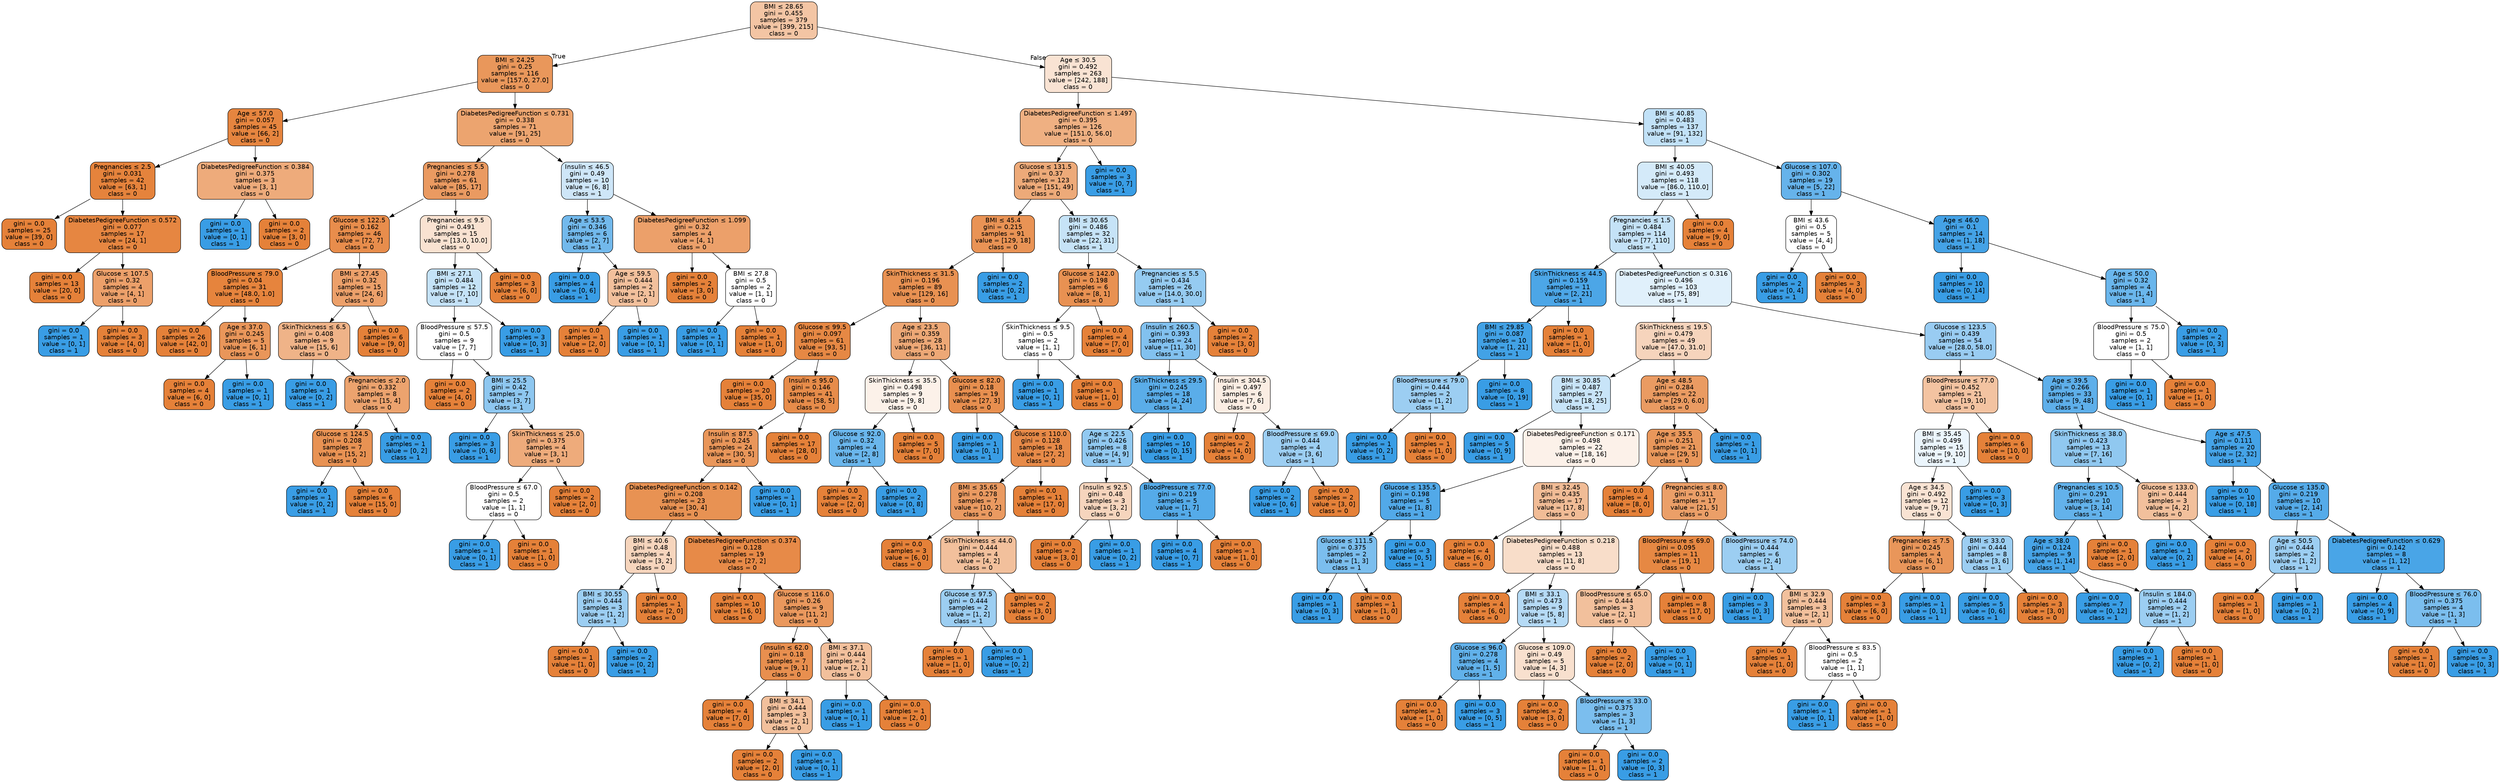 digraph Tree {
node [shape=box, style="filled, rounded", color="black", fontname="helvetica"] ;
edge [fontname="helvetica"] ;
0 [label=<BMI &le; 28.65<br/>gini = 0.455<br/>samples = 379<br/>value = [399, 215]<br/>class = 0>, fillcolor="#f3c5a4"] ;
1 [label=<BMI &le; 24.25<br/>gini = 0.25<br/>samples = 116<br/>value = [157.0, 27.0]<br/>class = 0>, fillcolor="#e9975b"] ;
0 -> 1 [labeldistance=2.5, labelangle=45, headlabel="True"] ;
2 [label=<Age &le; 57.0<br/>gini = 0.057<br/>samples = 45<br/>value = [66, 2]<br/>class = 0>, fillcolor="#e6853f"] ;
1 -> 2 ;
3 [label=<Pregnancies &le; 2.5<br/>gini = 0.031<br/>samples = 42<br/>value = [63, 1]<br/>class = 0>, fillcolor="#e5833c"] ;
2 -> 3 ;
4 [label=<gini = 0.0<br/>samples = 25<br/>value = [39, 0]<br/>class = 0>, fillcolor="#e58139"] ;
3 -> 4 ;
5 [label=<DiabetesPedigreeFunction &le; 0.572<br/>gini = 0.077<br/>samples = 17<br/>value = [24, 1]<br/>class = 0>, fillcolor="#e68641"] ;
3 -> 5 ;
6 [label=<gini = 0.0<br/>samples = 13<br/>value = [20, 0]<br/>class = 0>, fillcolor="#e58139"] ;
5 -> 6 ;
7 [label=<Glucose &le; 107.5<br/>gini = 0.32<br/>samples = 4<br/>value = [4, 1]<br/>class = 0>, fillcolor="#eca06a"] ;
5 -> 7 ;
8 [label=<gini = 0.0<br/>samples = 1<br/>value = [0, 1]<br/>class = 1>, fillcolor="#399de5"] ;
7 -> 8 ;
9 [label=<gini = 0.0<br/>samples = 3<br/>value = [4, 0]<br/>class = 0>, fillcolor="#e58139"] ;
7 -> 9 ;
10 [label=<DiabetesPedigreeFunction &le; 0.384<br/>gini = 0.375<br/>samples = 3<br/>value = [3, 1]<br/>class = 0>, fillcolor="#eeab7b"] ;
2 -> 10 ;
11 [label=<gini = 0.0<br/>samples = 1<br/>value = [0, 1]<br/>class = 1>, fillcolor="#399de5"] ;
10 -> 11 ;
12 [label=<gini = 0.0<br/>samples = 2<br/>value = [3, 0]<br/>class = 0>, fillcolor="#e58139"] ;
10 -> 12 ;
13 [label=<DiabetesPedigreeFunction &le; 0.731<br/>gini = 0.338<br/>samples = 71<br/>value = [91, 25]<br/>class = 0>, fillcolor="#eca46f"] ;
1 -> 13 ;
14 [label=<Pregnancies &le; 5.5<br/>gini = 0.278<br/>samples = 61<br/>value = [85, 17]<br/>class = 0>, fillcolor="#ea9a61"] ;
13 -> 14 ;
15 [label=<Glucose &le; 122.5<br/>gini = 0.162<br/>samples = 46<br/>value = [72, 7]<br/>class = 0>, fillcolor="#e88d4c"] ;
14 -> 15 ;
16 [label=<BloodPressure &le; 79.0<br/>gini = 0.04<br/>samples = 31<br/>value = [48.0, 1.0]<br/>class = 0>, fillcolor="#e6843d"] ;
15 -> 16 ;
17 [label=<gini = 0.0<br/>samples = 26<br/>value = [42, 0]<br/>class = 0>, fillcolor="#e58139"] ;
16 -> 17 ;
18 [label=<Age &le; 37.0<br/>gini = 0.245<br/>samples = 5<br/>value = [6, 1]<br/>class = 0>, fillcolor="#e9965a"] ;
16 -> 18 ;
19 [label=<gini = 0.0<br/>samples = 4<br/>value = [6, 0]<br/>class = 0>, fillcolor="#e58139"] ;
18 -> 19 ;
20 [label=<gini = 0.0<br/>samples = 1<br/>value = [0, 1]<br/>class = 1>, fillcolor="#399de5"] ;
18 -> 20 ;
21 [label=<BMI &le; 27.45<br/>gini = 0.32<br/>samples = 15<br/>value = [24, 6]<br/>class = 0>, fillcolor="#eca06a"] ;
15 -> 21 ;
22 [label=<SkinThickness &le; 6.5<br/>gini = 0.408<br/>samples = 9<br/>value = [15, 6]<br/>class = 0>, fillcolor="#efb388"] ;
21 -> 22 ;
23 [label=<gini = 0.0<br/>samples = 1<br/>value = [0, 2]<br/>class = 1>, fillcolor="#399de5"] ;
22 -> 23 ;
24 [label=<Pregnancies &le; 2.0<br/>gini = 0.332<br/>samples = 8<br/>value = [15, 4]<br/>class = 0>, fillcolor="#eca36e"] ;
22 -> 24 ;
25 [label=<Glucose &le; 124.5<br/>gini = 0.208<br/>samples = 7<br/>value = [15, 2]<br/>class = 0>, fillcolor="#e89253"] ;
24 -> 25 ;
26 [label=<gini = 0.0<br/>samples = 1<br/>value = [0, 2]<br/>class = 1>, fillcolor="#399de5"] ;
25 -> 26 ;
27 [label=<gini = 0.0<br/>samples = 6<br/>value = [15, 0]<br/>class = 0>, fillcolor="#e58139"] ;
25 -> 27 ;
28 [label=<gini = 0.0<br/>samples = 1<br/>value = [0, 2]<br/>class = 1>, fillcolor="#399de5"] ;
24 -> 28 ;
29 [label=<gini = 0.0<br/>samples = 6<br/>value = [9, 0]<br/>class = 0>, fillcolor="#e58139"] ;
21 -> 29 ;
30 [label=<Pregnancies &le; 9.5<br/>gini = 0.491<br/>samples = 15<br/>value = [13.0, 10.0]<br/>class = 0>, fillcolor="#f9e2d1"] ;
14 -> 30 ;
31 [label=<BMI &le; 27.1<br/>gini = 0.484<br/>samples = 12<br/>value = [7, 10]<br/>class = 1>, fillcolor="#c4e2f7"] ;
30 -> 31 ;
32 [label=<BloodPressure &le; 57.5<br/>gini = 0.5<br/>samples = 9<br/>value = [7, 7]<br/>class = 0>, fillcolor="#ffffff"] ;
31 -> 32 ;
33 [label=<gini = 0.0<br/>samples = 2<br/>value = [4, 0]<br/>class = 0>, fillcolor="#e58139"] ;
32 -> 33 ;
34 [label=<BMI &le; 25.5<br/>gini = 0.42<br/>samples = 7<br/>value = [3, 7]<br/>class = 1>, fillcolor="#8ec7f0"] ;
32 -> 34 ;
35 [label=<gini = 0.0<br/>samples = 3<br/>value = [0, 6]<br/>class = 1>, fillcolor="#399de5"] ;
34 -> 35 ;
36 [label=<SkinThickness &le; 25.0<br/>gini = 0.375<br/>samples = 4<br/>value = [3, 1]<br/>class = 0>, fillcolor="#eeab7b"] ;
34 -> 36 ;
37 [label=<BloodPressure &le; 67.0<br/>gini = 0.5<br/>samples = 2<br/>value = [1, 1]<br/>class = 0>, fillcolor="#ffffff"] ;
36 -> 37 ;
38 [label=<gini = 0.0<br/>samples = 1<br/>value = [0, 1]<br/>class = 1>, fillcolor="#399de5"] ;
37 -> 38 ;
39 [label=<gini = 0.0<br/>samples = 1<br/>value = [1, 0]<br/>class = 0>, fillcolor="#e58139"] ;
37 -> 39 ;
40 [label=<gini = 0.0<br/>samples = 2<br/>value = [2, 0]<br/>class = 0>, fillcolor="#e58139"] ;
36 -> 40 ;
41 [label=<gini = 0.0<br/>samples = 3<br/>value = [0, 3]<br/>class = 1>, fillcolor="#399de5"] ;
31 -> 41 ;
42 [label=<gini = 0.0<br/>samples = 3<br/>value = [6, 0]<br/>class = 0>, fillcolor="#e58139"] ;
30 -> 42 ;
43 [label=<Insulin &le; 46.5<br/>gini = 0.49<br/>samples = 10<br/>value = [6, 8]<br/>class = 1>, fillcolor="#cee6f8"] ;
13 -> 43 ;
44 [label=<Age &le; 53.5<br/>gini = 0.346<br/>samples = 6<br/>value = [2, 7]<br/>class = 1>, fillcolor="#72b9ec"] ;
43 -> 44 ;
45 [label=<gini = 0.0<br/>samples = 4<br/>value = [0, 6]<br/>class = 1>, fillcolor="#399de5"] ;
44 -> 45 ;
46 [label=<Age &le; 59.5<br/>gini = 0.444<br/>samples = 2<br/>value = [2, 1]<br/>class = 0>, fillcolor="#f2c09c"] ;
44 -> 46 ;
47 [label=<gini = 0.0<br/>samples = 1<br/>value = [2, 0]<br/>class = 0>, fillcolor="#e58139"] ;
46 -> 47 ;
48 [label=<gini = 0.0<br/>samples = 1<br/>value = [0, 1]<br/>class = 1>, fillcolor="#399de5"] ;
46 -> 48 ;
49 [label=<DiabetesPedigreeFunction &le; 1.099<br/>gini = 0.32<br/>samples = 4<br/>value = [4, 1]<br/>class = 0>, fillcolor="#eca06a"] ;
43 -> 49 ;
50 [label=<gini = 0.0<br/>samples = 2<br/>value = [3, 0]<br/>class = 0>, fillcolor="#e58139"] ;
49 -> 50 ;
51 [label=<BMI &le; 27.8<br/>gini = 0.5<br/>samples = 2<br/>value = [1, 1]<br/>class = 0>, fillcolor="#ffffff"] ;
49 -> 51 ;
52 [label=<gini = 0.0<br/>samples = 1<br/>value = [0, 1]<br/>class = 1>, fillcolor="#399de5"] ;
51 -> 52 ;
53 [label=<gini = 0.0<br/>samples = 1<br/>value = [1, 0]<br/>class = 0>, fillcolor="#e58139"] ;
51 -> 53 ;
54 [label=<Age &le; 30.5<br/>gini = 0.492<br/>samples = 263<br/>value = [242, 188]<br/>class = 0>, fillcolor="#f9e3d3"] ;
0 -> 54 [labeldistance=2.5, labelangle=-45, headlabel="False"] ;
55 [label=<DiabetesPedigreeFunction &le; 1.497<br/>gini = 0.395<br/>samples = 126<br/>value = [151.0, 56.0]<br/>class = 0>, fillcolor="#efb082"] ;
54 -> 55 ;
56 [label=<Glucose &le; 131.5<br/>gini = 0.37<br/>samples = 123<br/>value = [151, 49]<br/>class = 0>, fillcolor="#edaa79"] ;
55 -> 56 ;
57 [label=<BMI &le; 45.4<br/>gini = 0.215<br/>samples = 91<br/>value = [129, 18]<br/>class = 0>, fillcolor="#e99355"] ;
56 -> 57 ;
58 [label=<SkinThickness &le; 31.5<br/>gini = 0.196<br/>samples = 89<br/>value = [129, 16]<br/>class = 0>, fillcolor="#e89152"] ;
57 -> 58 ;
59 [label=<Glucose &le; 99.5<br/>gini = 0.097<br/>samples = 61<br/>value = [93, 5]<br/>class = 0>, fillcolor="#e68844"] ;
58 -> 59 ;
60 [label=<gini = 0.0<br/>samples = 20<br/>value = [35, 0]<br/>class = 0>, fillcolor="#e58139"] ;
59 -> 60 ;
61 [label=<Insulin &le; 95.0<br/>gini = 0.146<br/>samples = 41<br/>value = [58, 5]<br/>class = 0>, fillcolor="#e78c4a"] ;
59 -> 61 ;
62 [label=<Insulin &le; 87.5<br/>gini = 0.245<br/>samples = 24<br/>value = [30, 5]<br/>class = 0>, fillcolor="#e9965a"] ;
61 -> 62 ;
63 [label=<DiabetesPedigreeFunction &le; 0.142<br/>gini = 0.208<br/>samples = 23<br/>value = [30, 4]<br/>class = 0>, fillcolor="#e89253"] ;
62 -> 63 ;
64 [label=<BMI &le; 40.6<br/>gini = 0.48<br/>samples = 4<br/>value = [3, 2]<br/>class = 0>, fillcolor="#f6d5bd"] ;
63 -> 64 ;
65 [label=<BMI &le; 30.55<br/>gini = 0.444<br/>samples = 3<br/>value = [1, 2]<br/>class = 1>, fillcolor="#9ccef2"] ;
64 -> 65 ;
66 [label=<gini = 0.0<br/>samples = 1<br/>value = [1, 0]<br/>class = 0>, fillcolor="#e58139"] ;
65 -> 66 ;
67 [label=<gini = 0.0<br/>samples = 2<br/>value = [0, 2]<br/>class = 1>, fillcolor="#399de5"] ;
65 -> 67 ;
68 [label=<gini = 0.0<br/>samples = 1<br/>value = [2, 0]<br/>class = 0>, fillcolor="#e58139"] ;
64 -> 68 ;
69 [label=<DiabetesPedigreeFunction &le; 0.374<br/>gini = 0.128<br/>samples = 19<br/>value = [27, 2]<br/>class = 0>, fillcolor="#e78a48"] ;
63 -> 69 ;
70 [label=<gini = 0.0<br/>samples = 10<br/>value = [16, 0]<br/>class = 0>, fillcolor="#e58139"] ;
69 -> 70 ;
71 [label=<Glucose &le; 116.0<br/>gini = 0.26<br/>samples = 9<br/>value = [11, 2]<br/>class = 0>, fillcolor="#ea985d"] ;
69 -> 71 ;
72 [label=<Insulin &le; 62.0<br/>gini = 0.18<br/>samples = 7<br/>value = [9, 1]<br/>class = 0>, fillcolor="#e88f4f"] ;
71 -> 72 ;
73 [label=<gini = 0.0<br/>samples = 4<br/>value = [7, 0]<br/>class = 0>, fillcolor="#e58139"] ;
72 -> 73 ;
74 [label=<BMI &le; 34.1<br/>gini = 0.444<br/>samples = 3<br/>value = [2, 1]<br/>class = 0>, fillcolor="#f2c09c"] ;
72 -> 74 ;
75 [label=<gini = 0.0<br/>samples = 2<br/>value = [2, 0]<br/>class = 0>, fillcolor="#e58139"] ;
74 -> 75 ;
76 [label=<gini = 0.0<br/>samples = 1<br/>value = [0, 1]<br/>class = 1>, fillcolor="#399de5"] ;
74 -> 76 ;
77 [label=<BMI &le; 37.1<br/>gini = 0.444<br/>samples = 2<br/>value = [2, 1]<br/>class = 0>, fillcolor="#f2c09c"] ;
71 -> 77 ;
78 [label=<gini = 0.0<br/>samples = 1<br/>value = [0, 1]<br/>class = 1>, fillcolor="#399de5"] ;
77 -> 78 ;
79 [label=<gini = 0.0<br/>samples = 1<br/>value = [2, 0]<br/>class = 0>, fillcolor="#e58139"] ;
77 -> 79 ;
80 [label=<gini = 0.0<br/>samples = 1<br/>value = [0, 1]<br/>class = 1>, fillcolor="#399de5"] ;
62 -> 80 ;
81 [label=<gini = 0.0<br/>samples = 17<br/>value = [28, 0]<br/>class = 0>, fillcolor="#e58139"] ;
61 -> 81 ;
82 [label=<Age &le; 23.5<br/>gini = 0.359<br/>samples = 28<br/>value = [36, 11]<br/>class = 0>, fillcolor="#eda876"] ;
58 -> 82 ;
83 [label=<SkinThickness &le; 35.5<br/>gini = 0.498<br/>samples = 9<br/>value = [9, 8]<br/>class = 0>, fillcolor="#fcf1e9"] ;
82 -> 83 ;
84 [label=<Glucose &le; 92.0<br/>gini = 0.32<br/>samples = 4<br/>value = [2, 8]<br/>class = 1>, fillcolor="#6ab6ec"] ;
83 -> 84 ;
85 [label=<gini = 0.0<br/>samples = 2<br/>value = [2, 0]<br/>class = 0>, fillcolor="#e58139"] ;
84 -> 85 ;
86 [label=<gini = 0.0<br/>samples = 2<br/>value = [0, 8]<br/>class = 1>, fillcolor="#399de5"] ;
84 -> 86 ;
87 [label=<gini = 0.0<br/>samples = 5<br/>value = [7, 0]<br/>class = 0>, fillcolor="#e58139"] ;
83 -> 87 ;
88 [label=<Glucose &le; 82.0<br/>gini = 0.18<br/>samples = 19<br/>value = [27, 3]<br/>class = 0>, fillcolor="#e88f4f"] ;
82 -> 88 ;
89 [label=<gini = 0.0<br/>samples = 1<br/>value = [0, 1]<br/>class = 1>, fillcolor="#399de5"] ;
88 -> 89 ;
90 [label=<Glucose &le; 110.0<br/>gini = 0.128<br/>samples = 18<br/>value = [27, 2]<br/>class = 0>, fillcolor="#e78a48"] ;
88 -> 90 ;
91 [label=<BMI &le; 35.65<br/>gini = 0.278<br/>samples = 7<br/>value = [10, 2]<br/>class = 0>, fillcolor="#ea9a61"] ;
90 -> 91 ;
92 [label=<gini = 0.0<br/>samples = 3<br/>value = [6, 0]<br/>class = 0>, fillcolor="#e58139"] ;
91 -> 92 ;
93 [label=<SkinThickness &le; 44.0<br/>gini = 0.444<br/>samples = 4<br/>value = [4, 2]<br/>class = 0>, fillcolor="#f2c09c"] ;
91 -> 93 ;
94 [label=<Glucose &le; 97.5<br/>gini = 0.444<br/>samples = 2<br/>value = [1, 2]<br/>class = 1>, fillcolor="#9ccef2"] ;
93 -> 94 ;
95 [label=<gini = 0.0<br/>samples = 1<br/>value = [1, 0]<br/>class = 0>, fillcolor="#e58139"] ;
94 -> 95 ;
96 [label=<gini = 0.0<br/>samples = 1<br/>value = [0, 2]<br/>class = 1>, fillcolor="#399de5"] ;
94 -> 96 ;
97 [label=<gini = 0.0<br/>samples = 2<br/>value = [3, 0]<br/>class = 0>, fillcolor="#e58139"] ;
93 -> 97 ;
98 [label=<gini = 0.0<br/>samples = 11<br/>value = [17, 0]<br/>class = 0>, fillcolor="#e58139"] ;
90 -> 98 ;
99 [label=<gini = 0.0<br/>samples = 2<br/>value = [0, 2]<br/>class = 1>, fillcolor="#399de5"] ;
57 -> 99 ;
100 [label=<BMI &le; 30.65<br/>gini = 0.486<br/>samples = 32<br/>value = [22, 31]<br/>class = 1>, fillcolor="#c6e3f7"] ;
56 -> 100 ;
101 [label=<Glucose &le; 142.0<br/>gini = 0.198<br/>samples = 6<br/>value = [8, 1]<br/>class = 0>, fillcolor="#e89152"] ;
100 -> 101 ;
102 [label=<SkinThickness &le; 9.5<br/>gini = 0.5<br/>samples = 2<br/>value = [1, 1]<br/>class = 0>, fillcolor="#ffffff"] ;
101 -> 102 ;
103 [label=<gini = 0.0<br/>samples = 1<br/>value = [0, 1]<br/>class = 1>, fillcolor="#399de5"] ;
102 -> 103 ;
104 [label=<gini = 0.0<br/>samples = 1<br/>value = [1, 0]<br/>class = 0>, fillcolor="#e58139"] ;
102 -> 104 ;
105 [label=<gini = 0.0<br/>samples = 4<br/>value = [7, 0]<br/>class = 0>, fillcolor="#e58139"] ;
101 -> 105 ;
106 [label=<Pregnancies &le; 5.5<br/>gini = 0.434<br/>samples = 26<br/>value = [14.0, 30.0]<br/>class = 1>, fillcolor="#95cbf1"] ;
100 -> 106 ;
107 [label=<Insulin &le; 260.5<br/>gini = 0.393<br/>samples = 24<br/>value = [11, 30]<br/>class = 1>, fillcolor="#82c1ef"] ;
106 -> 107 ;
108 [label=<SkinThickness &le; 29.5<br/>gini = 0.245<br/>samples = 18<br/>value = [4, 24]<br/>class = 1>, fillcolor="#5aade9"] ;
107 -> 108 ;
109 [label=<Age &le; 22.5<br/>gini = 0.426<br/>samples = 8<br/>value = [4, 9]<br/>class = 1>, fillcolor="#91c9f1"] ;
108 -> 109 ;
110 [label=<Insulin &le; 92.5<br/>gini = 0.48<br/>samples = 3<br/>value = [3, 2]<br/>class = 0>, fillcolor="#f6d5bd"] ;
109 -> 110 ;
111 [label=<gini = 0.0<br/>samples = 2<br/>value = [3, 0]<br/>class = 0>, fillcolor="#e58139"] ;
110 -> 111 ;
112 [label=<gini = 0.0<br/>samples = 1<br/>value = [0, 2]<br/>class = 1>, fillcolor="#399de5"] ;
110 -> 112 ;
113 [label=<BloodPressure &le; 77.0<br/>gini = 0.219<br/>samples = 5<br/>value = [1, 7]<br/>class = 1>, fillcolor="#55abe9"] ;
109 -> 113 ;
114 [label=<gini = 0.0<br/>samples = 4<br/>value = [0, 7]<br/>class = 1>, fillcolor="#399de5"] ;
113 -> 114 ;
115 [label=<gini = 0.0<br/>samples = 1<br/>value = [1, 0]<br/>class = 0>, fillcolor="#e58139"] ;
113 -> 115 ;
116 [label=<gini = 0.0<br/>samples = 10<br/>value = [0, 15]<br/>class = 1>, fillcolor="#399de5"] ;
108 -> 116 ;
117 [label=<Insulin &le; 304.5<br/>gini = 0.497<br/>samples = 6<br/>value = [7, 6]<br/>class = 0>, fillcolor="#fbede3"] ;
107 -> 117 ;
118 [label=<gini = 0.0<br/>samples = 2<br/>value = [4, 0]<br/>class = 0>, fillcolor="#e58139"] ;
117 -> 118 ;
119 [label=<BloodPressure &le; 69.0<br/>gini = 0.444<br/>samples = 4<br/>value = [3, 6]<br/>class = 1>, fillcolor="#9ccef2"] ;
117 -> 119 ;
120 [label=<gini = 0.0<br/>samples = 2<br/>value = [0, 6]<br/>class = 1>, fillcolor="#399de5"] ;
119 -> 120 ;
121 [label=<gini = 0.0<br/>samples = 2<br/>value = [3, 0]<br/>class = 0>, fillcolor="#e58139"] ;
119 -> 121 ;
122 [label=<gini = 0.0<br/>samples = 2<br/>value = [3, 0]<br/>class = 0>, fillcolor="#e58139"] ;
106 -> 122 ;
123 [label=<gini = 0.0<br/>samples = 3<br/>value = [0, 7]<br/>class = 1>, fillcolor="#399de5"] ;
55 -> 123 ;
124 [label=<BMI &le; 40.85<br/>gini = 0.483<br/>samples = 137<br/>value = [91, 132]<br/>class = 1>, fillcolor="#c1e1f7"] ;
54 -> 124 ;
125 [label=<BMI &le; 40.05<br/>gini = 0.493<br/>samples = 118<br/>value = [86.0, 110.0]<br/>class = 1>, fillcolor="#d4eaf9"] ;
124 -> 125 ;
126 [label=<Pregnancies &le; 1.5<br/>gini = 0.484<br/>samples = 114<br/>value = [77, 110]<br/>class = 1>, fillcolor="#c4e2f7"] ;
125 -> 126 ;
127 [label=<SkinThickness &le; 44.5<br/>gini = 0.159<br/>samples = 11<br/>value = [2, 21]<br/>class = 1>, fillcolor="#4ca6e7"] ;
126 -> 127 ;
128 [label=<BMI &le; 29.85<br/>gini = 0.087<br/>samples = 10<br/>value = [1, 21]<br/>class = 1>, fillcolor="#42a2e6"] ;
127 -> 128 ;
129 [label=<BloodPressure &le; 79.0<br/>gini = 0.444<br/>samples = 2<br/>value = [1, 2]<br/>class = 1>, fillcolor="#9ccef2"] ;
128 -> 129 ;
130 [label=<gini = 0.0<br/>samples = 1<br/>value = [0, 2]<br/>class = 1>, fillcolor="#399de5"] ;
129 -> 130 ;
131 [label=<gini = 0.0<br/>samples = 1<br/>value = [1, 0]<br/>class = 0>, fillcolor="#e58139"] ;
129 -> 131 ;
132 [label=<gini = 0.0<br/>samples = 8<br/>value = [0, 19]<br/>class = 1>, fillcolor="#399de5"] ;
128 -> 132 ;
133 [label=<gini = 0.0<br/>samples = 1<br/>value = [1, 0]<br/>class = 0>, fillcolor="#e58139"] ;
127 -> 133 ;
134 [label=<DiabetesPedigreeFunction &le; 0.316<br/>gini = 0.496<br/>samples = 103<br/>value = [75, 89]<br/>class = 1>, fillcolor="#e0f0fb"] ;
126 -> 134 ;
135 [label=<SkinThickness &le; 19.5<br/>gini = 0.479<br/>samples = 49<br/>value = [47.0, 31.0]<br/>class = 0>, fillcolor="#f6d4bc"] ;
134 -> 135 ;
136 [label=<BMI &le; 30.85<br/>gini = 0.487<br/>samples = 27<br/>value = [18, 25]<br/>class = 1>, fillcolor="#c8e4f8"] ;
135 -> 136 ;
137 [label=<gini = 0.0<br/>samples = 5<br/>value = [0, 9]<br/>class = 1>, fillcolor="#399de5"] ;
136 -> 137 ;
138 [label=<DiabetesPedigreeFunction &le; 0.171<br/>gini = 0.498<br/>samples = 22<br/>value = [18, 16]<br/>class = 0>, fillcolor="#fcf1e9"] ;
136 -> 138 ;
139 [label=<Glucose &le; 135.5<br/>gini = 0.198<br/>samples = 5<br/>value = [1, 8]<br/>class = 1>, fillcolor="#52a9e8"] ;
138 -> 139 ;
140 [label=<Glucose &le; 111.5<br/>gini = 0.375<br/>samples = 2<br/>value = [1, 3]<br/>class = 1>, fillcolor="#7bbeee"] ;
139 -> 140 ;
141 [label=<gini = 0.0<br/>samples = 1<br/>value = [0, 3]<br/>class = 1>, fillcolor="#399de5"] ;
140 -> 141 ;
142 [label=<gini = 0.0<br/>samples = 1<br/>value = [1, 0]<br/>class = 0>, fillcolor="#e58139"] ;
140 -> 142 ;
143 [label=<gini = 0.0<br/>samples = 3<br/>value = [0, 5]<br/>class = 1>, fillcolor="#399de5"] ;
139 -> 143 ;
144 [label=<BMI &le; 32.45<br/>gini = 0.435<br/>samples = 17<br/>value = [17, 8]<br/>class = 0>, fillcolor="#f1bc96"] ;
138 -> 144 ;
145 [label=<gini = 0.0<br/>samples = 4<br/>value = [6, 0]<br/>class = 0>, fillcolor="#e58139"] ;
144 -> 145 ;
146 [label=<DiabetesPedigreeFunction &le; 0.218<br/>gini = 0.488<br/>samples = 13<br/>value = [11, 8]<br/>class = 0>, fillcolor="#f8ddc9"] ;
144 -> 146 ;
147 [label=<gini = 0.0<br/>samples = 4<br/>value = [6, 0]<br/>class = 0>, fillcolor="#e58139"] ;
146 -> 147 ;
148 [label=<BMI &le; 33.1<br/>gini = 0.473<br/>samples = 9<br/>value = [5, 8]<br/>class = 1>, fillcolor="#b5daf5"] ;
146 -> 148 ;
149 [label=<Glucose &le; 96.0<br/>gini = 0.278<br/>samples = 4<br/>value = [1, 5]<br/>class = 1>, fillcolor="#61b1ea"] ;
148 -> 149 ;
150 [label=<gini = 0.0<br/>samples = 1<br/>value = [1, 0]<br/>class = 0>, fillcolor="#e58139"] ;
149 -> 150 ;
151 [label=<gini = 0.0<br/>samples = 3<br/>value = [0, 5]<br/>class = 1>, fillcolor="#399de5"] ;
149 -> 151 ;
152 [label=<Glucose &le; 109.0<br/>gini = 0.49<br/>samples = 5<br/>value = [4, 3]<br/>class = 0>, fillcolor="#f8e0ce"] ;
148 -> 152 ;
153 [label=<gini = 0.0<br/>samples = 2<br/>value = [3, 0]<br/>class = 0>, fillcolor="#e58139"] ;
152 -> 153 ;
154 [label=<BloodPressure &le; 33.0<br/>gini = 0.375<br/>samples = 3<br/>value = [1, 3]<br/>class = 1>, fillcolor="#7bbeee"] ;
152 -> 154 ;
155 [label=<gini = 0.0<br/>samples = 1<br/>value = [1, 0]<br/>class = 0>, fillcolor="#e58139"] ;
154 -> 155 ;
156 [label=<gini = 0.0<br/>samples = 2<br/>value = [0, 3]<br/>class = 1>, fillcolor="#399de5"] ;
154 -> 156 ;
157 [label=<Age &le; 48.5<br/>gini = 0.284<br/>samples = 22<br/>value = [29.0, 6.0]<br/>class = 0>, fillcolor="#ea9b62"] ;
135 -> 157 ;
158 [label=<Age &le; 35.5<br/>gini = 0.251<br/>samples = 21<br/>value = [29, 5]<br/>class = 0>, fillcolor="#e9975b"] ;
157 -> 158 ;
159 [label=<gini = 0.0<br/>samples = 4<br/>value = [8, 0]<br/>class = 0>, fillcolor="#e58139"] ;
158 -> 159 ;
160 [label=<Pregnancies &le; 8.0<br/>gini = 0.311<br/>samples = 17<br/>value = [21, 5]<br/>class = 0>, fillcolor="#eb9f68"] ;
158 -> 160 ;
161 [label=<BloodPressure &le; 69.0<br/>gini = 0.095<br/>samples = 11<br/>value = [19, 1]<br/>class = 0>, fillcolor="#e68843"] ;
160 -> 161 ;
162 [label=<BloodPressure &le; 65.0<br/>gini = 0.444<br/>samples = 3<br/>value = [2, 1]<br/>class = 0>, fillcolor="#f2c09c"] ;
161 -> 162 ;
163 [label=<gini = 0.0<br/>samples = 2<br/>value = [2, 0]<br/>class = 0>, fillcolor="#e58139"] ;
162 -> 163 ;
164 [label=<gini = 0.0<br/>samples = 1<br/>value = [0, 1]<br/>class = 1>, fillcolor="#399de5"] ;
162 -> 164 ;
165 [label=<gini = 0.0<br/>samples = 8<br/>value = [17, 0]<br/>class = 0>, fillcolor="#e58139"] ;
161 -> 165 ;
166 [label=<BloodPressure &le; 74.0<br/>gini = 0.444<br/>samples = 6<br/>value = [2, 4]<br/>class = 1>, fillcolor="#9ccef2"] ;
160 -> 166 ;
167 [label=<gini = 0.0<br/>samples = 3<br/>value = [0, 3]<br/>class = 1>, fillcolor="#399de5"] ;
166 -> 167 ;
168 [label=<BMI &le; 32.9<br/>gini = 0.444<br/>samples = 3<br/>value = [2, 1]<br/>class = 0>, fillcolor="#f2c09c"] ;
166 -> 168 ;
169 [label=<gini = 0.0<br/>samples = 1<br/>value = [1, 0]<br/>class = 0>, fillcolor="#e58139"] ;
168 -> 169 ;
170 [label=<BloodPressure &le; 83.5<br/>gini = 0.5<br/>samples = 2<br/>value = [1, 1]<br/>class = 0>, fillcolor="#ffffff"] ;
168 -> 170 ;
171 [label=<gini = 0.0<br/>samples = 1<br/>value = [0, 1]<br/>class = 1>, fillcolor="#399de5"] ;
170 -> 171 ;
172 [label=<gini = 0.0<br/>samples = 1<br/>value = [1, 0]<br/>class = 0>, fillcolor="#e58139"] ;
170 -> 172 ;
173 [label=<gini = 0.0<br/>samples = 1<br/>value = [0, 1]<br/>class = 1>, fillcolor="#399de5"] ;
157 -> 173 ;
174 [label=<Glucose &le; 123.5<br/>gini = 0.439<br/>samples = 54<br/>value = [28.0, 58.0]<br/>class = 1>, fillcolor="#99ccf2"] ;
134 -> 174 ;
175 [label=<BloodPressure &le; 77.0<br/>gini = 0.452<br/>samples = 21<br/>value = [19, 10]<br/>class = 0>, fillcolor="#f3c3a1"] ;
174 -> 175 ;
176 [label=<BMI &le; 35.45<br/>gini = 0.499<br/>samples = 15<br/>value = [9, 10]<br/>class = 1>, fillcolor="#ebf5fc"] ;
175 -> 176 ;
177 [label=<Age &le; 34.5<br/>gini = 0.492<br/>samples = 12<br/>value = [9, 7]<br/>class = 0>, fillcolor="#f9e3d3"] ;
176 -> 177 ;
178 [label=<Pregnancies &le; 7.5<br/>gini = 0.245<br/>samples = 4<br/>value = [6, 1]<br/>class = 0>, fillcolor="#e9965a"] ;
177 -> 178 ;
179 [label=<gini = 0.0<br/>samples = 3<br/>value = [6, 0]<br/>class = 0>, fillcolor="#e58139"] ;
178 -> 179 ;
180 [label=<gini = 0.0<br/>samples = 1<br/>value = [0, 1]<br/>class = 1>, fillcolor="#399de5"] ;
178 -> 180 ;
181 [label=<BMI &le; 33.0<br/>gini = 0.444<br/>samples = 8<br/>value = [3, 6]<br/>class = 1>, fillcolor="#9ccef2"] ;
177 -> 181 ;
182 [label=<gini = 0.0<br/>samples = 5<br/>value = [0, 6]<br/>class = 1>, fillcolor="#399de5"] ;
181 -> 182 ;
183 [label=<gini = 0.0<br/>samples = 3<br/>value = [3, 0]<br/>class = 0>, fillcolor="#e58139"] ;
181 -> 183 ;
184 [label=<gini = 0.0<br/>samples = 3<br/>value = [0, 3]<br/>class = 1>, fillcolor="#399de5"] ;
176 -> 184 ;
185 [label=<gini = 0.0<br/>samples = 6<br/>value = [10, 0]<br/>class = 0>, fillcolor="#e58139"] ;
175 -> 185 ;
186 [label=<Age &le; 39.5<br/>gini = 0.266<br/>samples = 33<br/>value = [9, 48]<br/>class = 1>, fillcolor="#5eafea"] ;
174 -> 186 ;
187 [label=<SkinThickness &le; 38.0<br/>gini = 0.423<br/>samples = 13<br/>value = [7, 16]<br/>class = 1>, fillcolor="#90c8f0"] ;
186 -> 187 ;
188 [label=<Pregnancies &le; 10.5<br/>gini = 0.291<br/>samples = 10<br/>value = [3, 14]<br/>class = 1>, fillcolor="#63b2eb"] ;
187 -> 188 ;
189 [label=<Age &le; 38.0<br/>gini = 0.124<br/>samples = 9<br/>value = [1, 14]<br/>class = 1>, fillcolor="#47a4e7"] ;
188 -> 189 ;
190 [label=<gini = 0.0<br/>samples = 7<br/>value = [0, 12]<br/>class = 1>, fillcolor="#399de5"] ;
189 -> 190 ;
191 [label=<Insulin &le; 184.0<br/>gini = 0.444<br/>samples = 2<br/>value = [1, 2]<br/>class = 1>, fillcolor="#9ccef2"] ;
189 -> 191 ;
192 [label=<gini = 0.0<br/>samples = 1<br/>value = [0, 2]<br/>class = 1>, fillcolor="#399de5"] ;
191 -> 192 ;
193 [label=<gini = 0.0<br/>samples = 1<br/>value = [1, 0]<br/>class = 0>, fillcolor="#e58139"] ;
191 -> 193 ;
194 [label=<gini = 0.0<br/>samples = 1<br/>value = [2, 0]<br/>class = 0>, fillcolor="#e58139"] ;
188 -> 194 ;
195 [label=<Glucose &le; 133.0<br/>gini = 0.444<br/>samples = 3<br/>value = [4, 2]<br/>class = 0>, fillcolor="#f2c09c"] ;
187 -> 195 ;
196 [label=<gini = 0.0<br/>samples = 1<br/>value = [0, 2]<br/>class = 1>, fillcolor="#399de5"] ;
195 -> 196 ;
197 [label=<gini = 0.0<br/>samples = 2<br/>value = [4, 0]<br/>class = 0>, fillcolor="#e58139"] ;
195 -> 197 ;
198 [label=<Age &le; 47.5<br/>gini = 0.111<br/>samples = 20<br/>value = [2, 32]<br/>class = 1>, fillcolor="#45a3e7"] ;
186 -> 198 ;
199 [label=<gini = 0.0<br/>samples = 10<br/>value = [0, 18]<br/>class = 1>, fillcolor="#399de5"] ;
198 -> 199 ;
200 [label=<Glucose &le; 135.0<br/>gini = 0.219<br/>samples = 10<br/>value = [2, 14]<br/>class = 1>, fillcolor="#55abe9"] ;
198 -> 200 ;
201 [label=<Age &le; 50.5<br/>gini = 0.444<br/>samples = 2<br/>value = [1, 2]<br/>class = 1>, fillcolor="#9ccef2"] ;
200 -> 201 ;
202 [label=<gini = 0.0<br/>samples = 1<br/>value = [1, 0]<br/>class = 0>, fillcolor="#e58139"] ;
201 -> 202 ;
203 [label=<gini = 0.0<br/>samples = 1<br/>value = [0, 2]<br/>class = 1>, fillcolor="#399de5"] ;
201 -> 203 ;
204 [label=<DiabetesPedigreeFunction &le; 0.629<br/>gini = 0.142<br/>samples = 8<br/>value = [1, 12]<br/>class = 1>, fillcolor="#49a5e7"] ;
200 -> 204 ;
205 [label=<gini = 0.0<br/>samples = 4<br/>value = [0, 9]<br/>class = 1>, fillcolor="#399de5"] ;
204 -> 205 ;
206 [label=<BloodPressure &le; 76.0<br/>gini = 0.375<br/>samples = 4<br/>value = [1, 3]<br/>class = 1>, fillcolor="#7bbeee"] ;
204 -> 206 ;
207 [label=<gini = 0.0<br/>samples = 1<br/>value = [1, 0]<br/>class = 0>, fillcolor="#e58139"] ;
206 -> 207 ;
208 [label=<gini = 0.0<br/>samples = 3<br/>value = [0, 3]<br/>class = 1>, fillcolor="#399de5"] ;
206 -> 208 ;
209 [label=<gini = 0.0<br/>samples = 4<br/>value = [9, 0]<br/>class = 0>, fillcolor="#e58139"] ;
125 -> 209 ;
210 [label=<Glucose &le; 107.0<br/>gini = 0.302<br/>samples = 19<br/>value = [5, 22]<br/>class = 1>, fillcolor="#66b3eb"] ;
124 -> 210 ;
211 [label=<BMI &le; 43.6<br/>gini = 0.5<br/>samples = 5<br/>value = [4, 4]<br/>class = 0>, fillcolor="#ffffff"] ;
210 -> 211 ;
212 [label=<gini = 0.0<br/>samples = 2<br/>value = [0, 4]<br/>class = 1>, fillcolor="#399de5"] ;
211 -> 212 ;
213 [label=<gini = 0.0<br/>samples = 3<br/>value = [4, 0]<br/>class = 0>, fillcolor="#e58139"] ;
211 -> 213 ;
214 [label=<Age &le; 46.0<br/>gini = 0.1<br/>samples = 14<br/>value = [1, 18]<br/>class = 1>, fillcolor="#44a2e6"] ;
210 -> 214 ;
215 [label=<gini = 0.0<br/>samples = 10<br/>value = [0, 14]<br/>class = 1>, fillcolor="#399de5"] ;
214 -> 215 ;
216 [label=<Age &le; 50.0<br/>gini = 0.32<br/>samples = 4<br/>value = [1, 4]<br/>class = 1>, fillcolor="#6ab6ec"] ;
214 -> 216 ;
217 [label=<BloodPressure &le; 75.0<br/>gini = 0.5<br/>samples = 2<br/>value = [1, 1]<br/>class = 0>, fillcolor="#ffffff"] ;
216 -> 217 ;
218 [label=<gini = 0.0<br/>samples = 1<br/>value = [0, 1]<br/>class = 1>, fillcolor="#399de5"] ;
217 -> 218 ;
219 [label=<gini = 0.0<br/>samples = 1<br/>value = [1, 0]<br/>class = 0>, fillcolor="#e58139"] ;
217 -> 219 ;
220 [label=<gini = 0.0<br/>samples = 2<br/>value = [0, 3]<br/>class = 1>, fillcolor="#399de5"] ;
216 -> 220 ;
}